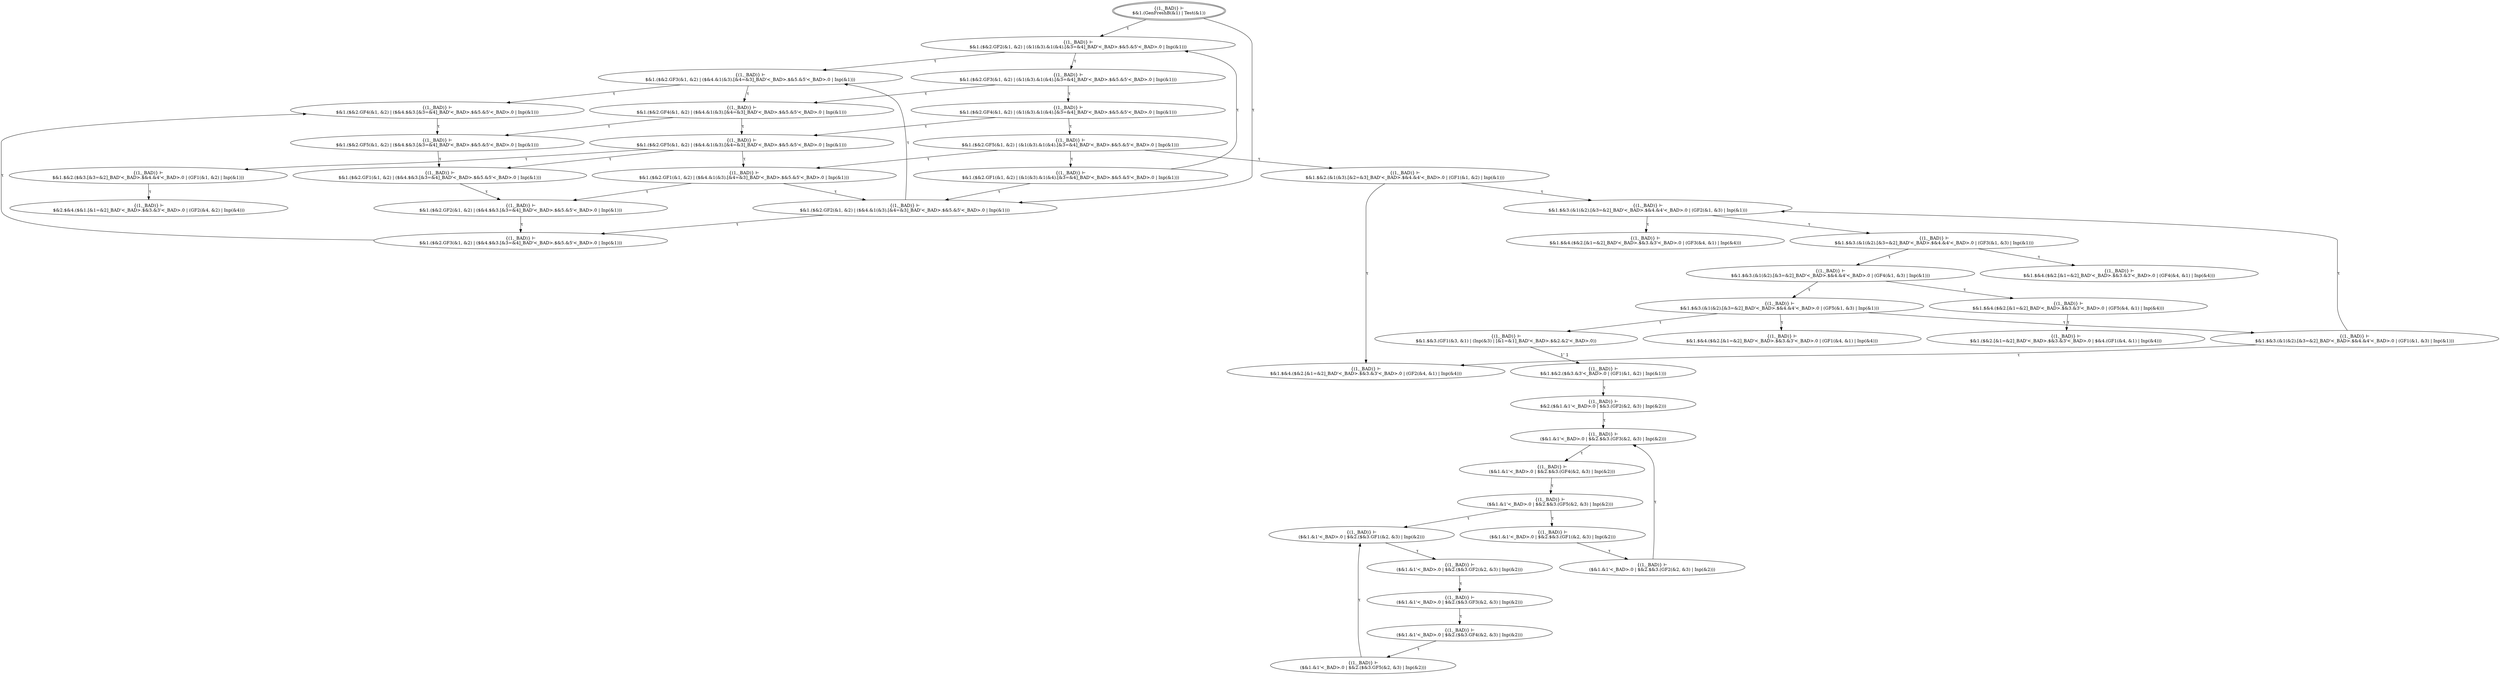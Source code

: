 digraph {
    s0 [peripheries=2,label="{(1,_BAD)} ⊢
$&1.(GenFreshB(&1) | Test(&1))"]
    s1 [label="{(1,_BAD)} ⊢
$&1.($&2.GF2(&1, &2) | (&1(&3).&1(&4).[&3=&4]_BAD'<_BAD>.$&5.&5'<_BAD>.0 | Inp(&1)))"]
    s2 [label="{(1,_BAD)} ⊢
$&1.($&2.GF2(&1, &2) | ($&4.&1(&3).[&4=&3]_BAD'<_BAD>.$&5.&5'<_BAD>.0 | Inp(&1)))"]
    s3 [label="{(1,_BAD)} ⊢
$&1.($&2.GF3(&1, &2) | ($&4.&1(&3).[&4=&3]_BAD'<_BAD>.$&5.&5'<_BAD>.0 | Inp(&1)))"]
    s4 [label="{(1,_BAD)} ⊢
$&1.($&2.GF3(&1, &2) | (&1(&3).&1(&4).[&3=&4]_BAD'<_BAD>.$&5.&5'<_BAD>.0 | Inp(&1)))"]
    s5 [label="{(1,_BAD)} ⊢
$&1.($&2.GF3(&1, &2) | ($&4.$&3.[&3=&4]_BAD'<_BAD>.$&5.&5'<_BAD>.0 | Inp(&1)))"]
    s6 [label="{(1,_BAD)} ⊢
$&1.($&2.GF4(&1, &2) | ($&4.$&3.[&3=&4]_BAD'<_BAD>.$&5.&5'<_BAD>.0 | Inp(&1)))"]
    s7 [label="{(1,_BAD)} ⊢
$&1.($&2.GF4(&1, &2) | ($&4.&1(&3).[&4=&3]_BAD'<_BAD>.$&5.&5'<_BAD>.0 | Inp(&1)))"]
    s8 [label="{(1,_BAD)} ⊢
$&1.($&2.GF4(&1, &2) | (&1(&3).&1(&4).[&3=&4]_BAD'<_BAD>.$&5.&5'<_BAD>.0 | Inp(&1)))"]
    s9 [label="{(1,_BAD)} ⊢
$&1.($&2.GF5(&1, &2) | ($&4.$&3.[&3=&4]_BAD'<_BAD>.$&5.&5'<_BAD>.0 | Inp(&1)))"]
    s10 [label="{(1,_BAD)} ⊢
$&1.($&2.GF5(&1, &2) | ($&4.&1(&3).[&4=&3]_BAD'<_BAD>.$&5.&5'<_BAD>.0 | Inp(&1)))"]
    s11 [label="{(1,_BAD)} ⊢
$&1.($&2.GF5(&1, &2) | (&1(&3).&1(&4).[&3=&4]_BAD'<_BAD>.$&5.&5'<_BAD>.0 | Inp(&1)))"]
    s12 [label="{(1,_BAD)} ⊢
$&1.($&2.GF1(&1, &2) | ($&4.$&3.[&3=&4]_BAD'<_BAD>.$&5.&5'<_BAD>.0 | Inp(&1)))"]
    s13 [label="{(1,_BAD)} ⊢
$&1.$&2.($&3.[&3=&2]_BAD'<_BAD>.$&4.&4'<_BAD>.0 | (GF1(&1, &2) | Inp(&1)))"]
    s14 [label="{(1,_BAD)} ⊢
$&1.($&2.GF1(&1, &2) | ($&4.&1(&3).[&4=&3]_BAD'<_BAD>.$&5.&5'<_BAD>.0 | Inp(&1)))"]
    s15 [label="{(1,_BAD)} ⊢
$&1.$&2.(&1(&3).[&2=&3]_BAD'<_BAD>.$&4.&4'<_BAD>.0 | (GF1(&1, &2) | Inp(&1)))"]
    s16 [label="{(1,_BAD)} ⊢
$&1.($&2.GF1(&1, &2) | (&1(&3).&1(&4).[&3=&4]_BAD'<_BAD>.$&5.&5'<_BAD>.0 | Inp(&1)))"]
    s17 [label="{(1,_BAD)} ⊢
$&1.($&2.GF2(&1, &2) | ($&4.$&3.[&3=&4]_BAD'<_BAD>.$&5.&5'<_BAD>.0 | Inp(&1)))"]
    s18 [label="{(1,_BAD)} ⊢
$&2.$&4.($&1.[&1=&2]_BAD'<_BAD>.$&3.&3'<_BAD>.0 | (GF2(&4, &2) | Inp(&4)))"]
    s19 [label="{(1,_BAD)} ⊢
$&1.$&3.(&1(&2).[&3=&2]_BAD'<_BAD>.$&4.&4'<_BAD>.0 | (GF2(&1, &3) | Inp(&1)))"]
    s20 [label="{(1,_BAD)} ⊢
$&1.$&4.($&2.[&1=&2]_BAD'<_BAD>.$&3.&3'<_BAD>.0 | (GF2(&4, &1) | Inp(&4)))"]
    s21 [label="{(1,_BAD)} ⊢
$&1.$&3.(&1(&2).[&3=&2]_BAD'<_BAD>.$&4.&4'<_BAD>.0 | (GF3(&1, &3) | Inp(&1)))"]
    s22 [label="{(1,_BAD)} ⊢
$&1.$&4.($&2.[&1=&2]_BAD'<_BAD>.$&3.&3'<_BAD>.0 | (GF3(&4, &1) | Inp(&4)))"]
    s23 [label="{(1,_BAD)} ⊢
$&1.$&3.(&1(&2).[&3=&2]_BAD'<_BAD>.$&4.&4'<_BAD>.0 | (GF4(&1, &3) | Inp(&1)))"]
    s24 [label="{(1,_BAD)} ⊢
$&1.$&4.($&2.[&1=&2]_BAD'<_BAD>.$&3.&3'<_BAD>.0 | (GF4(&4, &1) | Inp(&4)))"]
    s25 [label="{(1,_BAD)} ⊢
$&1.$&3.(&1(&2).[&3=&2]_BAD'<_BAD>.$&4.&4'<_BAD>.0 | (GF5(&1, &3) | Inp(&1)))"]
    s26 [label="{(1,_BAD)} ⊢
$&1.$&4.($&2.[&1=&2]_BAD'<_BAD>.$&3.&3'<_BAD>.0 | (GF5(&4, &1) | Inp(&4)))"]
    s27 [label="{(1,_BAD)} ⊢
$&1.$&3.(&1(&2).[&3=&2]_BAD'<_BAD>.$&4.&4'<_BAD>.0 | (GF1(&1, &3) | Inp(&1)))"]
    s28 [label="{(1,_BAD)} ⊢
$&1.$&3.(GF1(&3, &1) | (Inp(&3) | [&1=&1]_BAD'<_BAD>.$&2.&2'<_BAD>.0))"]
    s29 [label="{(1,_BAD)} ⊢
$&1.$&4.($&2.[&1=&2]_BAD'<_BAD>.$&3.&3'<_BAD>.0 | (GF1(&4, &1) | Inp(&4)))"]
    s30 [label="{(1,_BAD)} ⊢
$&1.($&2.[&1=&2]_BAD'<_BAD>.$&3.&3'<_BAD>.0 | $&4.(GF1(&4, &1) | Inp(&4)))"]
    s31 [label="{(1,_BAD)} ⊢
$&1.$&2.($&3.&3'<_BAD>.0 | (GF1(&1, &2) | Inp(&1)))"]
    s32 [label="{(1,_BAD)} ⊢
$&2.($&1.&1'<_BAD>.0 | $&3.(GF2(&2, &3) | Inp(&2)))"]
    s33 [label="{(1,_BAD)} ⊢
($&1.&1'<_BAD>.0 | $&2.$&3.(GF3(&2, &3) | Inp(&2)))"]
    s34 [label="{(1,_BAD)} ⊢
($&1.&1'<_BAD>.0 | $&2.$&3.(GF4(&2, &3) | Inp(&2)))"]
    s35 [label="{(1,_BAD)} ⊢
($&1.&1'<_BAD>.0 | $&2.$&3.(GF5(&2, &3) | Inp(&2)))"]
    s36 [label="{(1,_BAD)} ⊢
($&1.&1'<_BAD>.0 | $&2.($&3.GF1(&2, &3) | Inp(&2)))"]
    s37 [label="{(1,_BAD)} ⊢
($&1.&1'<_BAD>.0 | $&2.$&3.(GF1(&2, &3) | Inp(&2)))"]
    s38 [label="{(1,_BAD)} ⊢
($&1.&1'<_BAD>.0 | $&2.($&3.GF2(&2, &3) | Inp(&2)))"]
    s39 [label="{(1,_BAD)} ⊢
($&1.&1'<_BAD>.0 | $&2.$&3.(GF2(&2, &3) | Inp(&2)))"]
    s40 [label="{(1,_BAD)} ⊢
($&1.&1'<_BAD>.0 | $&2.($&3.GF3(&2, &3) | Inp(&2)))"]
    s41 [label="{(1,_BAD)} ⊢
($&1.&1'<_BAD>.0 | $&2.($&3.GF4(&2, &3) | Inp(&2)))"]
    s42 [label="{(1,_BAD)} ⊢
($&1.&1'<_BAD>.0 | $&2.($&3.GF5(&2, &3) | Inp(&2)))"]

    s0 -> s1 [label="τ"]
    s0 -> s2 [label="τ"]
    s1 -> s3 [label="τ"]
    s1 -> s4 [label="τ"]
    s2 -> s5 [label="τ"]
    s2 -> s3 [label="τ"]
    s3 -> s6 [label="τ"]
    s3 -> s7 [label="τ"]
    s4 -> s7 [label="τ"]
    s4 -> s8 [label="τ"]
    s5 -> s6 [label="τ"]
    s6 -> s9 [label="τ"]
    s7 -> s9 [label="τ"]
    s7 -> s10 [label="τ"]
    s8 -> s10 [label="τ"]
    s8 -> s11 [label="τ"]
    s9 -> s12 [label="τ"]
    s10 -> s13 [label="τ"]
    s10 -> s14 [label="τ"]
    s10 -> s12 [label="τ"]
    s11 -> s15 [label="τ"]
    s11 -> s16 [label="τ"]
    s11 -> s14 [label="τ"]
    s12 -> s17 [label="τ"]
    s13 -> s18 [label="τ"]
    s14 -> s17 [label="τ"]
    s14 -> s2 [label="τ"]
    s15 -> s19 [label="τ"]
    s15 -> s20 [label="τ"]
    s16 -> s2 [label="τ"]
    s16 -> s1 [label="τ"]
    s17 -> s5 [label="τ"]
    s19 -> s21 [label="τ"]
    s19 -> s22 [label="τ"]
    s21 -> s23 [label="τ"]
    s21 -> s24 [label="τ"]
    s23 -> s25 [label="τ"]
    s23 -> s26 [label="τ"]
    s25 -> s27 [label="τ"]
    s25 -> s28 [label="τ"]
    s25 -> s29 [label="τ"]
    s26 -> s30 [label="τ"]
    s27 -> s19 [label="τ"]
    s27 -> s20 [label="τ"]
    s28 -> s31 [label="1' 1"]
    s31 -> s32 [label="τ"]
    s32 -> s33 [label="τ"]
    s33 -> s34 [label="τ"]
    s34 -> s35 [label="τ"]
    s35 -> s36 [label="τ"]
    s35 -> s37 [label="τ"]
    s36 -> s38 [label="τ"]
    s37 -> s39 [label="τ"]
    s38 -> s40 [label="τ"]
    s39 -> s33 [label="τ"]
    s40 -> s41 [label="τ"]
    s41 -> s42 [label="τ"]
    s42 -> s36 [label="τ"]
}
